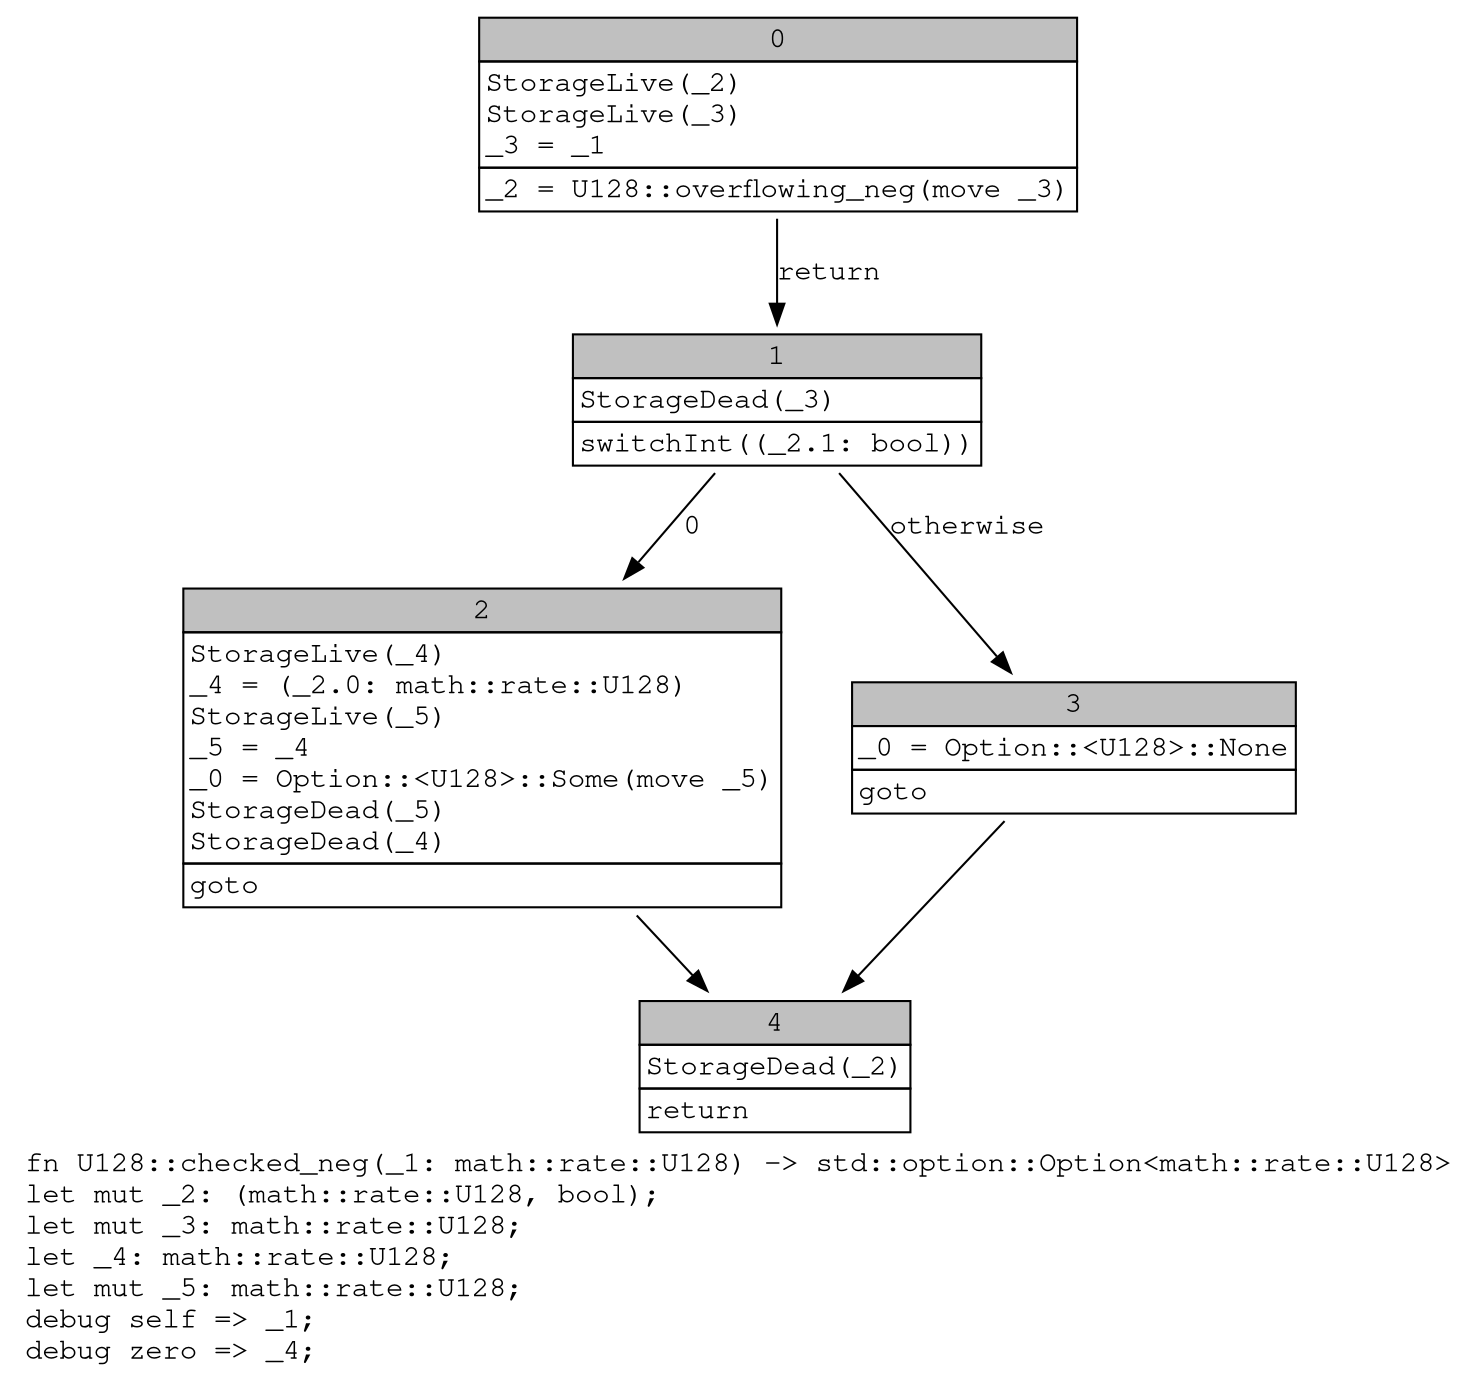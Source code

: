 digraph Mir_0_1392 {
    graph [fontname="Courier, monospace"];
    node [fontname="Courier, monospace"];
    edge [fontname="Courier, monospace"];
    label=<fn U128::checked_neg(_1: math::rate::U128) -&gt; std::option::Option&lt;math::rate::U128&gt;<br align="left"/>let mut _2: (math::rate::U128, bool);<br align="left"/>let mut _3: math::rate::U128;<br align="left"/>let _4: math::rate::U128;<br align="left"/>let mut _5: math::rate::U128;<br align="left"/>debug self =&gt; _1;<br align="left"/>debug zero =&gt; _4;<br align="left"/>>;
    bb0__0_1392 [shape="none", label=<<table border="0" cellborder="1" cellspacing="0"><tr><td bgcolor="gray" align="center" colspan="1">0</td></tr><tr><td align="left" balign="left">StorageLive(_2)<br/>StorageLive(_3)<br/>_3 = _1<br/></td></tr><tr><td align="left">_2 = U128::overflowing_neg(move _3)</td></tr></table>>];
    bb1__0_1392 [shape="none", label=<<table border="0" cellborder="1" cellspacing="0"><tr><td bgcolor="gray" align="center" colspan="1">1</td></tr><tr><td align="left" balign="left">StorageDead(_3)<br/></td></tr><tr><td align="left">switchInt((_2.1: bool))</td></tr></table>>];
    bb2__0_1392 [shape="none", label=<<table border="0" cellborder="1" cellspacing="0"><tr><td bgcolor="gray" align="center" colspan="1">2</td></tr><tr><td align="left" balign="left">StorageLive(_4)<br/>_4 = (_2.0: math::rate::U128)<br/>StorageLive(_5)<br/>_5 = _4<br/>_0 = Option::&lt;U128&gt;::Some(move _5)<br/>StorageDead(_5)<br/>StorageDead(_4)<br/></td></tr><tr><td align="left">goto</td></tr></table>>];
    bb3__0_1392 [shape="none", label=<<table border="0" cellborder="1" cellspacing="0"><tr><td bgcolor="gray" align="center" colspan="1">3</td></tr><tr><td align="left" balign="left">_0 = Option::&lt;U128&gt;::None<br/></td></tr><tr><td align="left">goto</td></tr></table>>];
    bb4__0_1392 [shape="none", label=<<table border="0" cellborder="1" cellspacing="0"><tr><td bgcolor="gray" align="center" colspan="1">4</td></tr><tr><td align="left" balign="left">StorageDead(_2)<br/></td></tr><tr><td align="left">return</td></tr></table>>];
    bb0__0_1392 -> bb1__0_1392 [label="return"];
    bb1__0_1392 -> bb2__0_1392 [label="0"];
    bb1__0_1392 -> bb3__0_1392 [label="otherwise"];
    bb2__0_1392 -> bb4__0_1392 [label=""];
    bb3__0_1392 -> bb4__0_1392 [label=""];
}
